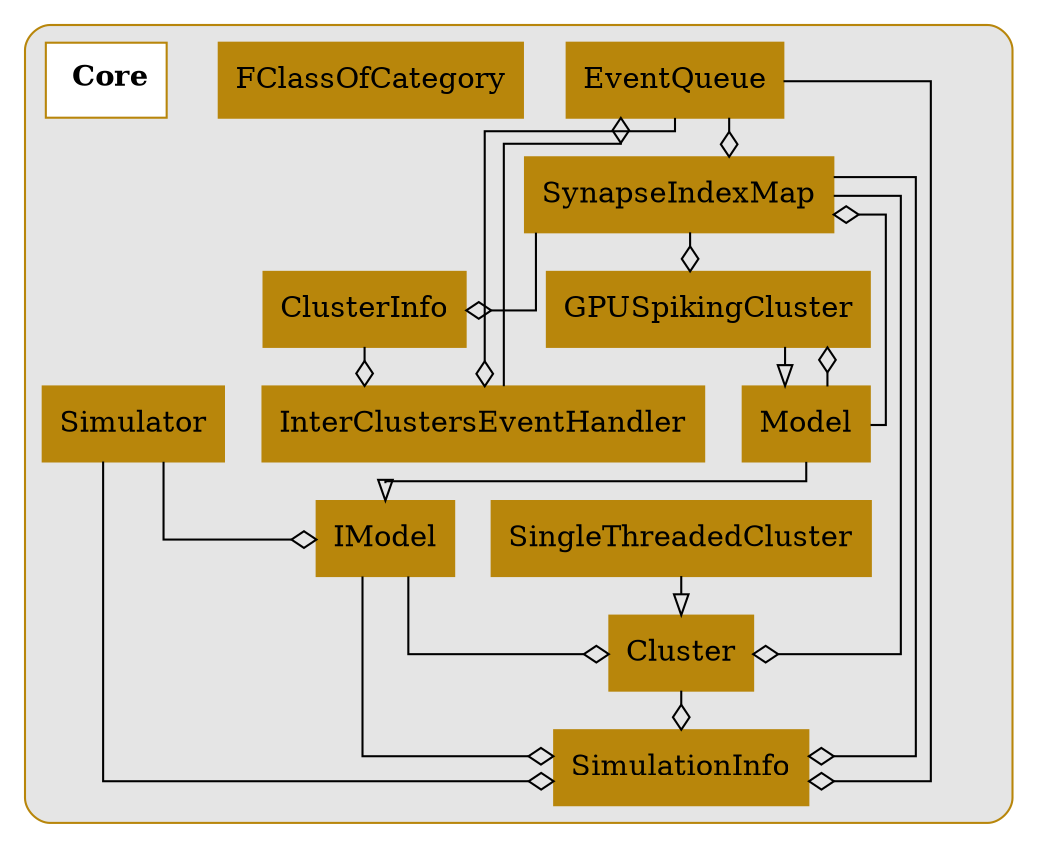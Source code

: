 digraph{
	 graph [splines=ortho]

	subgraph clusterCore {
		style = rounded
		bgcolor = grey90
		color = darkgoldenrod
		node [shape = record, color = darkgoldenrod];

		Cluster[label = Cluster, style = filled];
		ClusterInfo[label = ClusterInfo, style = filled];
		EventQueue[label = EventQueue, style = filled];
		FClassOfCategory[label = FClassOfCategory, style = filled];
		GPUSpikingCluster[label = GPUSpikingCluster, style = filled];
		IModel[label = IModel, style = filled];
		InterClustersEventHandler[label = InterClustersEventHandler, style = filled];
		Model[label = Model, style = filled];
		SimulationInfo[label = SimulationInfo, style = filled];
		Simulator[label = Simulator, style = filled];
		SingleThreadedCluster[label = SingleThreadedCluster, style = filled];
		SynapseIndexMap[label = SynapseIndexMap, style = filled];
		Core[label =< <B> Core</B>>, style = bold, fillcolor = white, style = filled];


		//------LAYOUT FOR SUBGRAPH------


		rankdir = BT; // Rank Direction Bottom to Top
		nodesep = 1.3; // Node Separation
		ranksep = 1.3; // Rank Separation


		//INHERITANCE//


		GPUSpikingCluster -> Model [arrowhead=empty];

		Model -> IModel [arrowhead=empty];

		SingleThreadedCluster -> Cluster [arrowhead=empty];


		//COMPOSITION//


		Cluster -> SimulationInfo [arrowhead=ediamond];

		ClusterInfo -> InterClustersEventHandler [arrowhead=ediamond];

		EventQueue -> InterClustersEventHandler [arrowhead=ediamond];
		EventQueue -> SimulationInfo [arrowhead=ediamond];
		EventQueue -> SynapseIndexMap [arrowhead=ediamond];

		IModel -> Cluster [arrowhead=ediamond];
		IModel -> SimulationInfo [arrowhead=ediamond];

		InterClustersEventHandler -> EventQueue [arrowhead=ediamond];

		Model -> GPUSpikingCluster [arrowhead=ediamond];
		Model -> SynapseIndexMap [arrowhead=ediamond];

		Simulator -> IModel [arrowhead=ediamond];
		Simulator -> SimulationInfo [arrowhead=ediamond];

		SynapseIndexMap -> Cluster [arrowhead=ediamond];
		SynapseIndexMap -> ClusterInfo [arrowhead=ediamond];
		SynapseIndexMap -> GPUSpikingCluster [arrowhead=ediamond];
		SynapseIndexMap -> SimulationInfo [arrowhead=ediamond];
	}//end subgraph Core
}//end digraph